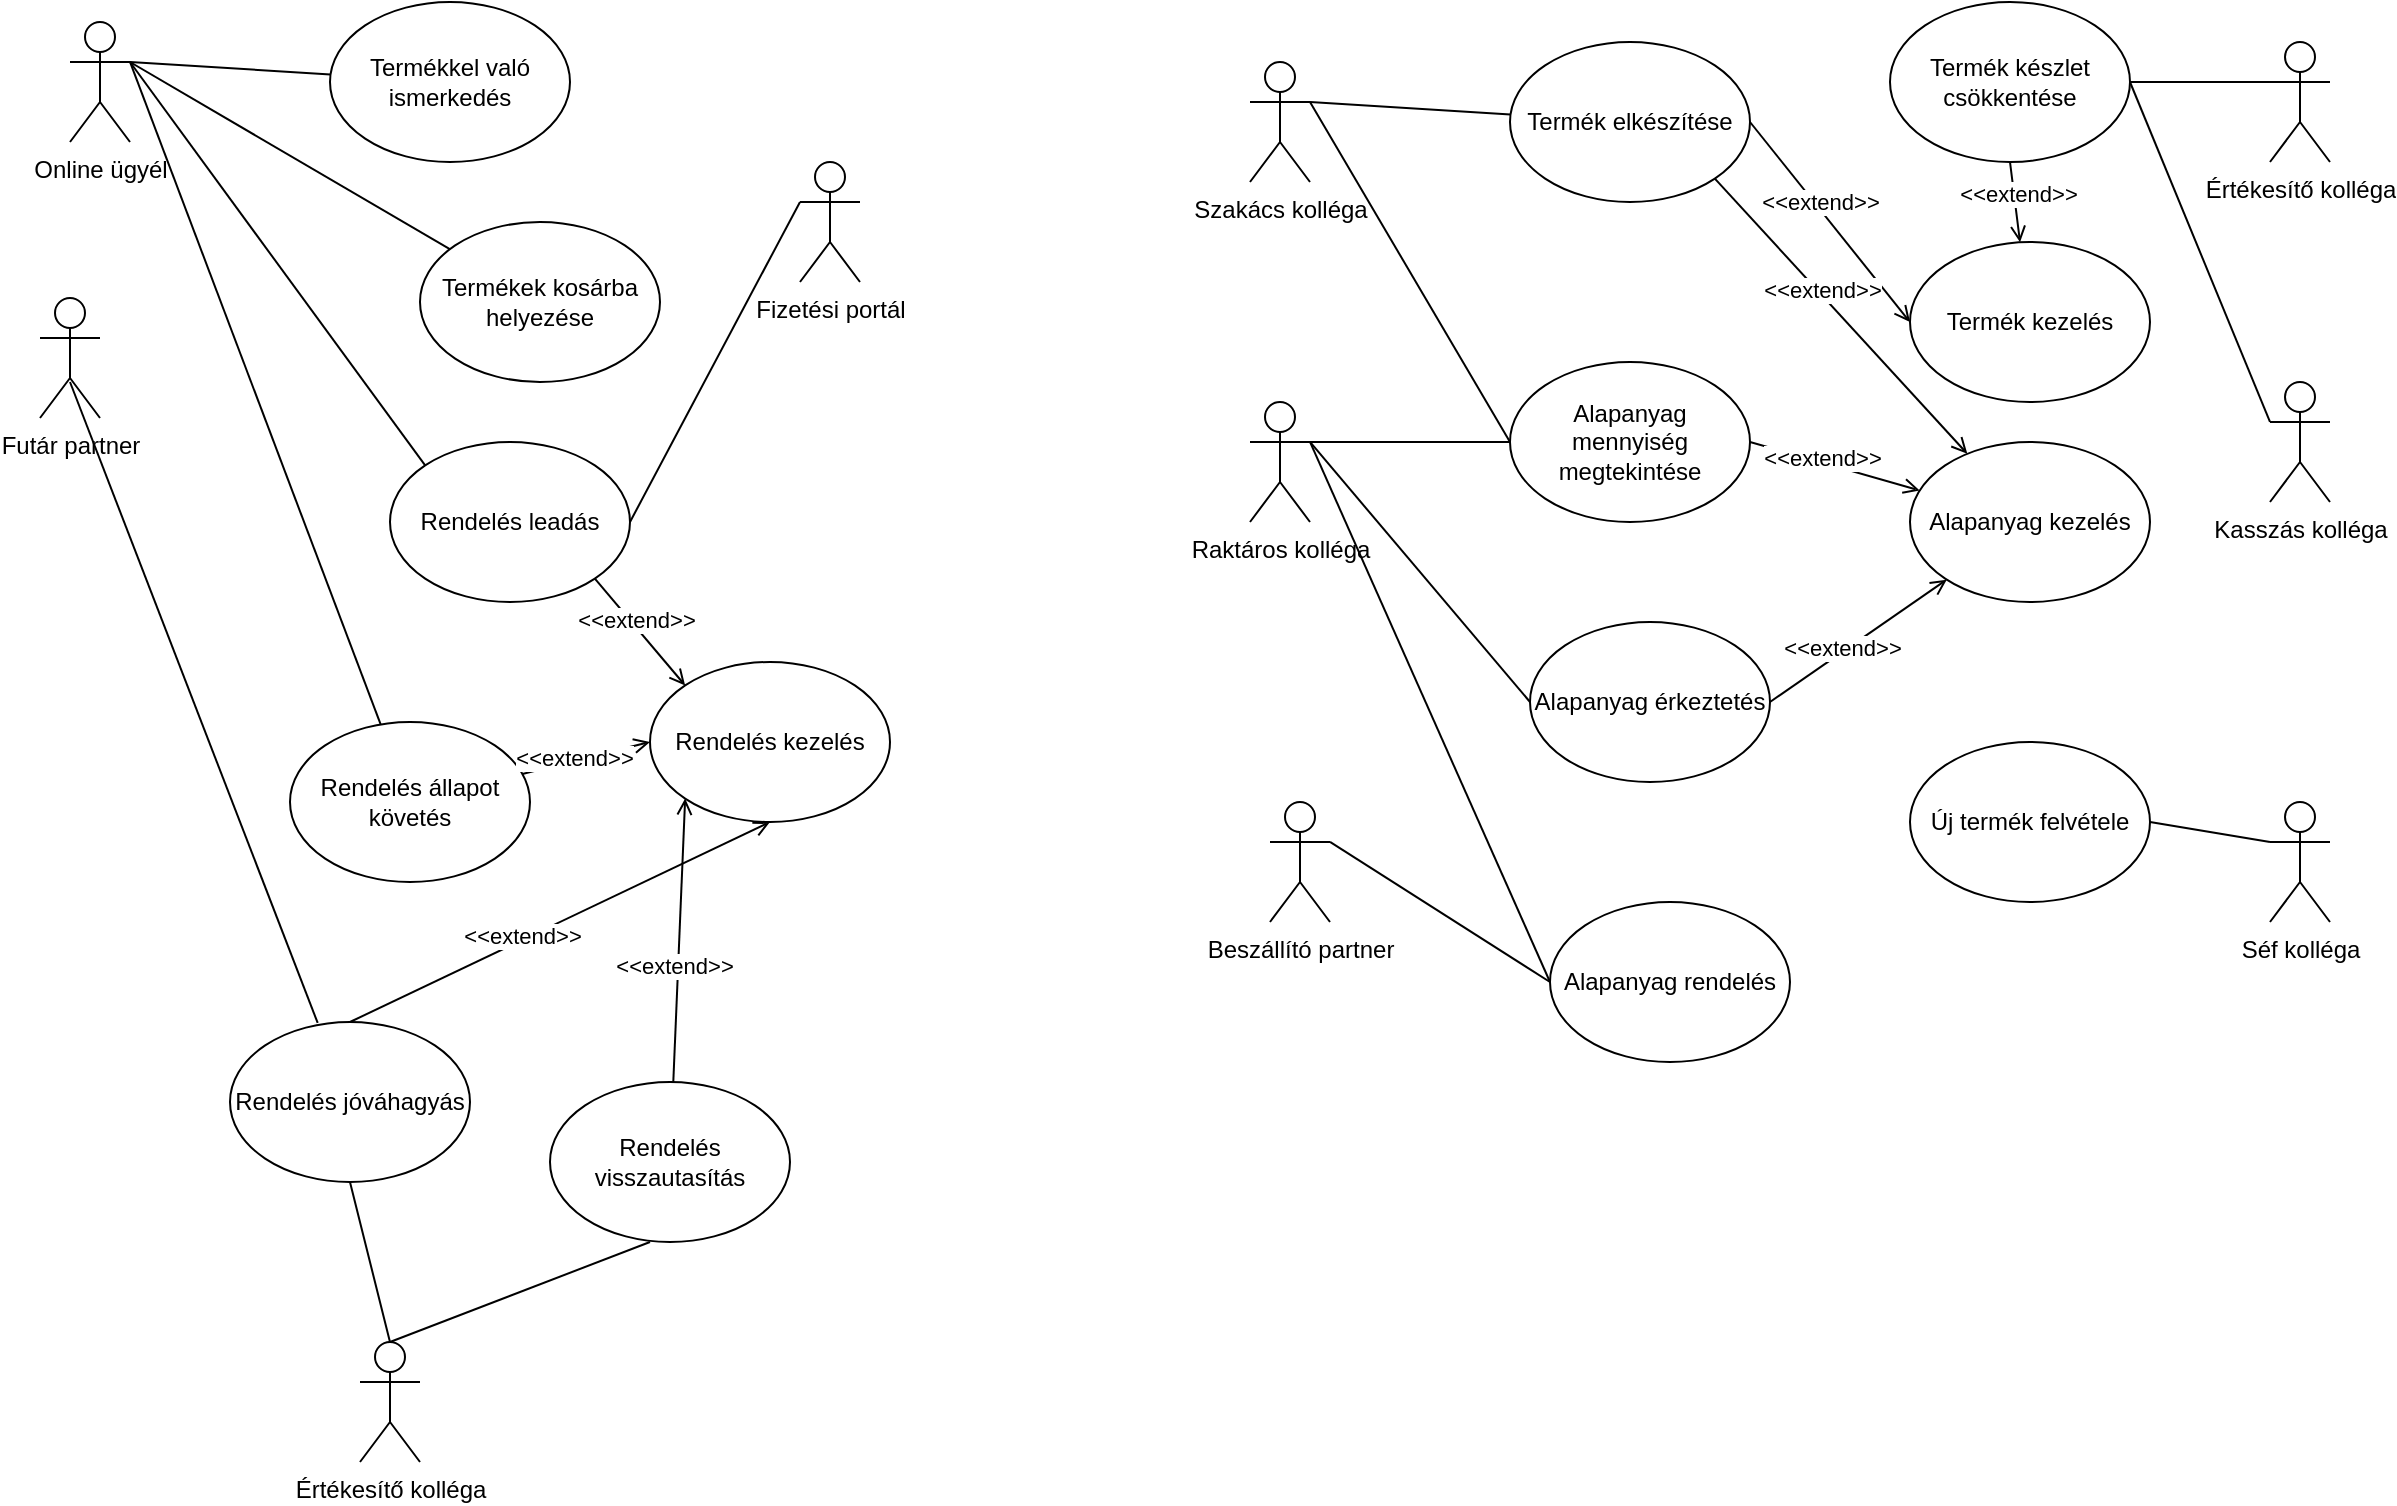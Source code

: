 <mxfile version="24.7.5">
  <diagram id="R2lEEEUBdFMjLlhIrx00" name="Page-1">
    <mxGraphModel dx="1434" dy="870" grid="1" gridSize="10" guides="1" tooltips="1" connect="1" arrows="1" fold="1" page="1" pageScale="1" pageWidth="850" pageHeight="1100" math="0" shadow="0" extFonts="Permanent Marker^https://fonts.googleapis.com/css?family=Permanent+Marker">
      <root>
        <mxCell id="0" />
        <mxCell id="1" parent="0" />
        <mxCell id="bfXqBP-PmVPfRqsf9zdF-1" value="Online ügyél" style="shape=umlActor;verticalLabelPosition=bottom;verticalAlign=top;html=1;outlineConnect=0;" vertex="1" parent="1">
          <mxGeometry x="60" y="20" width="30" height="60" as="geometry" />
        </mxCell>
        <mxCell id="bfXqBP-PmVPfRqsf9zdF-2" value="Futár partner" style="shape=umlActor;verticalLabelPosition=bottom;verticalAlign=top;html=1;outlineConnect=0;" vertex="1" parent="1">
          <mxGeometry x="45" y="158" width="30" height="60" as="geometry" />
        </mxCell>
        <mxCell id="bfXqBP-PmVPfRqsf9zdF-3" value="Értékesítő kolléga" style="shape=umlActor;verticalLabelPosition=bottom;verticalAlign=top;html=1;outlineConnect=0;" vertex="1" parent="1">
          <mxGeometry x="205" y="680" width="30" height="60" as="geometry" />
        </mxCell>
        <mxCell id="bfXqBP-PmVPfRqsf9zdF-4" value="Fizetési portál" style="shape=umlActor;verticalLabelPosition=bottom;verticalAlign=top;html=1;outlineConnect=0;" vertex="1" parent="1">
          <mxGeometry x="425" y="90" width="30" height="60" as="geometry" />
        </mxCell>
        <mxCell id="bfXqBP-PmVPfRqsf9zdF-5" value="Szakács kolléga" style="shape=umlActor;verticalLabelPosition=bottom;verticalAlign=top;html=1;outlineConnect=0;" vertex="1" parent="1">
          <mxGeometry x="650" y="40" width="30" height="60" as="geometry" />
        </mxCell>
        <mxCell id="bfXqBP-PmVPfRqsf9zdF-6" value="Raktáros kolléga" style="shape=umlActor;verticalLabelPosition=bottom;verticalAlign=top;html=1;outlineConnect=0;" vertex="1" parent="1">
          <mxGeometry x="650" y="210" width="30" height="60" as="geometry" />
        </mxCell>
        <mxCell id="bfXqBP-PmVPfRqsf9zdF-7" value="Beszállító partner" style="shape=umlActor;verticalLabelPosition=bottom;verticalAlign=top;html=1;outlineConnect=0;" vertex="1" parent="1">
          <mxGeometry x="660" y="410" width="30" height="60" as="geometry" />
        </mxCell>
        <mxCell id="bfXqBP-PmVPfRqsf9zdF-8" value="Értékesítő kolléga" style="shape=umlActor;verticalLabelPosition=bottom;verticalAlign=top;html=1;outlineConnect=0;" vertex="1" parent="1">
          <mxGeometry x="1160" y="30" width="30" height="60" as="geometry" />
        </mxCell>
        <mxCell id="bfXqBP-PmVPfRqsf9zdF-9" value="Kasszás kolléga" style="shape=umlActor;verticalLabelPosition=bottom;verticalAlign=top;html=1;outlineConnect=0;" vertex="1" parent="1">
          <mxGeometry x="1160" y="200" width="30" height="60" as="geometry" />
        </mxCell>
        <mxCell id="bfXqBP-PmVPfRqsf9zdF-10" value="Séf kolléga" style="shape=umlActor;verticalLabelPosition=bottom;verticalAlign=top;html=1;outlineConnect=0;" vertex="1" parent="1">
          <mxGeometry x="1160" y="410" width="30" height="60" as="geometry" />
        </mxCell>
        <mxCell id="bfXqBP-PmVPfRqsf9zdF-15" value="Termékkel való ismerkedés" style="ellipse;whiteSpace=wrap;html=1;" vertex="1" parent="1">
          <mxGeometry x="190" y="10" width="120" height="80" as="geometry" />
        </mxCell>
        <mxCell id="bfXqBP-PmVPfRqsf9zdF-16" value="Termékek kosárba helyezése" style="ellipse;whiteSpace=wrap;html=1;" vertex="1" parent="1">
          <mxGeometry x="235" y="120" width="120" height="80" as="geometry" />
        </mxCell>
        <mxCell id="bfXqBP-PmVPfRqsf9zdF-17" value="Rendelés leadás" style="ellipse;whiteSpace=wrap;html=1;" vertex="1" parent="1">
          <mxGeometry x="220" y="230" width="120" height="80" as="geometry" />
        </mxCell>
        <mxCell id="bfXqBP-PmVPfRqsf9zdF-18" value="Rendelés állapot követés" style="ellipse;whiteSpace=wrap;html=1;" vertex="1" parent="1">
          <mxGeometry x="170" y="370" width="120" height="80" as="geometry" />
        </mxCell>
        <mxCell id="bfXqBP-PmVPfRqsf9zdF-19" value="Rendelés kezelés" style="ellipse;whiteSpace=wrap;html=1;" vertex="1" parent="1">
          <mxGeometry x="350" y="340" width="120" height="80" as="geometry" />
        </mxCell>
        <mxCell id="bfXqBP-PmVPfRqsf9zdF-20" value="Rendelés jóváhagyás" style="ellipse;whiteSpace=wrap;html=1;" vertex="1" parent="1">
          <mxGeometry x="140" y="520" width="120" height="80" as="geometry" />
        </mxCell>
        <mxCell id="bfXqBP-PmVPfRqsf9zdF-22" value="Rendelés visszautasítás" style="ellipse;whiteSpace=wrap;html=1;" vertex="1" parent="1">
          <mxGeometry x="300" y="550" width="120" height="80" as="geometry" />
        </mxCell>
        <mxCell id="bfXqBP-PmVPfRqsf9zdF-23" value="Termék elkészítése" style="ellipse;whiteSpace=wrap;html=1;" vertex="1" parent="1">
          <mxGeometry x="780" y="30" width="120" height="80" as="geometry" />
        </mxCell>
        <mxCell id="bfXqBP-PmVPfRqsf9zdF-24" value="Termék készlet csökkentése" style="ellipse;whiteSpace=wrap;html=1;" vertex="1" parent="1">
          <mxGeometry x="970" y="10" width="120" height="80" as="geometry" />
        </mxCell>
        <mxCell id="bfXqBP-PmVPfRqsf9zdF-25" value="Termék kezelés" style="ellipse;whiteSpace=wrap;html=1;" vertex="1" parent="1">
          <mxGeometry x="980" y="130" width="120" height="80" as="geometry" />
        </mxCell>
        <mxCell id="bfXqBP-PmVPfRqsf9zdF-26" value="Alapanyag mennyiség megtekintése" style="ellipse;whiteSpace=wrap;html=1;" vertex="1" parent="1">
          <mxGeometry x="780" y="190" width="120" height="80" as="geometry" />
        </mxCell>
        <mxCell id="bfXqBP-PmVPfRqsf9zdF-27" value="Alapanyag kezelés" style="ellipse;whiteSpace=wrap;html=1;" vertex="1" parent="1">
          <mxGeometry x="980" y="230" width="120" height="80" as="geometry" />
        </mxCell>
        <mxCell id="bfXqBP-PmVPfRqsf9zdF-28" value="Alapanyag érkeztetés" style="ellipse;whiteSpace=wrap;html=1;" vertex="1" parent="1">
          <mxGeometry x="790" y="320" width="120" height="80" as="geometry" />
        </mxCell>
        <mxCell id="bfXqBP-PmVPfRqsf9zdF-29" value="Új termék felvétele" style="ellipse;whiteSpace=wrap;html=1;" vertex="1" parent="1">
          <mxGeometry x="980" y="380" width="120" height="80" as="geometry" />
        </mxCell>
        <mxCell id="bfXqBP-PmVPfRqsf9zdF-30" value="Alapanyag rendelés" style="ellipse;whiteSpace=wrap;html=1;" vertex="1" parent="1">
          <mxGeometry x="800" y="460" width="120" height="80" as="geometry" />
        </mxCell>
        <mxCell id="bfXqBP-PmVPfRqsf9zdF-33" value="" style="endArrow=open;html=1;rounded=0;exitX=1;exitY=1;exitDx=0;exitDy=0;entryX=0;entryY=0;entryDx=0;entryDy=0;endFill=0;" edge="1" parent="1" source="bfXqBP-PmVPfRqsf9zdF-17" target="bfXqBP-PmVPfRqsf9zdF-19">
          <mxGeometry width="50" height="50" relative="1" as="geometry">
            <mxPoint x="380" y="400" as="sourcePoint" />
            <mxPoint x="430" y="350" as="targetPoint" />
          </mxGeometry>
        </mxCell>
        <mxCell id="bfXqBP-PmVPfRqsf9zdF-34" value="&amp;lt;&amp;lt;extend&amp;gt;&amp;gt;" style="edgeLabel;html=1;align=center;verticalAlign=middle;resizable=0;points=[];" vertex="1" connectable="0" parent="bfXqBP-PmVPfRqsf9zdF-33">
          <mxGeometry x="-0.175" y="2" relative="1" as="geometry">
            <mxPoint as="offset" />
          </mxGeometry>
        </mxCell>
        <mxCell id="bfXqBP-PmVPfRqsf9zdF-35" value="" style="endArrow=open;html=1;rounded=0;entryX=0;entryY=0.5;entryDx=0;entryDy=0;endFill=0;" edge="1" parent="1" source="bfXqBP-PmVPfRqsf9zdF-18" target="bfXqBP-PmVPfRqsf9zdF-19">
          <mxGeometry width="50" height="50" relative="1" as="geometry">
            <mxPoint x="272" y="328" as="sourcePoint" />
            <mxPoint x="378" y="362" as="targetPoint" />
          </mxGeometry>
        </mxCell>
        <mxCell id="bfXqBP-PmVPfRqsf9zdF-36" value="&amp;lt;&amp;lt;extend&amp;gt;&amp;gt;" style="edgeLabel;html=1;align=center;verticalAlign=middle;resizable=0;points=[];" vertex="1" connectable="0" parent="bfXqBP-PmVPfRqsf9zdF-35">
          <mxGeometry x="-0.175" y="2" relative="1" as="geometry">
            <mxPoint as="offset" />
          </mxGeometry>
        </mxCell>
        <mxCell id="bfXqBP-PmVPfRqsf9zdF-37" value="" style="endArrow=open;html=1;rounded=0;entryX=0;entryY=1;entryDx=0;entryDy=0;endFill=0;" edge="1" parent="1" source="bfXqBP-PmVPfRqsf9zdF-22" target="bfXqBP-PmVPfRqsf9zdF-19">
          <mxGeometry width="50" height="50" relative="1" as="geometry">
            <mxPoint x="282" y="338" as="sourcePoint" />
            <mxPoint x="388" y="372" as="targetPoint" />
          </mxGeometry>
        </mxCell>
        <mxCell id="bfXqBP-PmVPfRqsf9zdF-38" value="&amp;lt;&amp;lt;extend&amp;gt;&amp;gt;" style="edgeLabel;html=1;align=center;verticalAlign=middle;resizable=0;points=[];" vertex="1" connectable="0" parent="bfXqBP-PmVPfRqsf9zdF-37">
          <mxGeometry x="-0.175" y="2" relative="1" as="geometry">
            <mxPoint as="offset" />
          </mxGeometry>
        </mxCell>
        <mxCell id="bfXqBP-PmVPfRqsf9zdF-39" value="" style="endArrow=open;html=1;rounded=0;exitX=0.5;exitY=0;exitDx=0;exitDy=0;entryX=0.5;entryY=1;entryDx=0;entryDy=0;endFill=0;" edge="1" parent="1" source="bfXqBP-PmVPfRqsf9zdF-20" target="bfXqBP-PmVPfRqsf9zdF-19">
          <mxGeometry width="50" height="50" relative="1" as="geometry">
            <mxPoint x="292" y="348" as="sourcePoint" />
            <mxPoint x="398" y="382" as="targetPoint" />
          </mxGeometry>
        </mxCell>
        <mxCell id="bfXqBP-PmVPfRqsf9zdF-40" value="&amp;lt;&amp;lt;extend&amp;gt;&amp;gt;" style="edgeLabel;html=1;align=center;verticalAlign=middle;resizable=0;points=[];" vertex="1" connectable="0" parent="bfXqBP-PmVPfRqsf9zdF-39">
          <mxGeometry x="-0.175" y="2" relative="1" as="geometry">
            <mxPoint as="offset" />
          </mxGeometry>
        </mxCell>
        <mxCell id="bfXqBP-PmVPfRqsf9zdF-41" value="" style="endArrow=open;html=1;rounded=0;exitX=0.5;exitY=1;exitDx=0;exitDy=0;endFill=0;" edge="1" parent="1" source="bfXqBP-PmVPfRqsf9zdF-24" target="bfXqBP-PmVPfRqsf9zdF-25">
          <mxGeometry width="50" height="50" relative="1" as="geometry">
            <mxPoint x="302" y="358" as="sourcePoint" />
            <mxPoint x="408" y="392" as="targetPoint" />
          </mxGeometry>
        </mxCell>
        <mxCell id="bfXqBP-PmVPfRqsf9zdF-42" value="&amp;lt;&amp;lt;extend&amp;gt;&amp;gt;" style="edgeLabel;html=1;align=center;verticalAlign=middle;resizable=0;points=[];" vertex="1" connectable="0" parent="bfXqBP-PmVPfRqsf9zdF-41">
          <mxGeometry x="-0.175" y="2" relative="1" as="geometry">
            <mxPoint as="offset" />
          </mxGeometry>
        </mxCell>
        <mxCell id="bfXqBP-PmVPfRqsf9zdF-43" value="" style="endArrow=open;html=1;rounded=0;exitX=1;exitY=0.5;exitDx=0;exitDy=0;entryX=0;entryY=0.5;entryDx=0;entryDy=0;endFill=0;" edge="1" parent="1" source="bfXqBP-PmVPfRqsf9zdF-23" target="bfXqBP-PmVPfRqsf9zdF-25">
          <mxGeometry width="50" height="50" relative="1" as="geometry">
            <mxPoint x="312" y="368" as="sourcePoint" />
            <mxPoint x="418" y="402" as="targetPoint" />
          </mxGeometry>
        </mxCell>
        <mxCell id="bfXqBP-PmVPfRqsf9zdF-44" value="&amp;lt;&amp;lt;extend&amp;gt;&amp;gt;" style="edgeLabel;html=1;align=center;verticalAlign=middle;resizable=0;points=[];" vertex="1" connectable="0" parent="bfXqBP-PmVPfRqsf9zdF-43">
          <mxGeometry x="-0.175" y="2" relative="1" as="geometry">
            <mxPoint as="offset" />
          </mxGeometry>
        </mxCell>
        <mxCell id="bfXqBP-PmVPfRqsf9zdF-45" value="" style="endArrow=open;html=1;rounded=0;exitX=1;exitY=1;exitDx=0;exitDy=0;endFill=0;" edge="1" parent="1" source="bfXqBP-PmVPfRqsf9zdF-23" target="bfXqBP-PmVPfRqsf9zdF-27">
          <mxGeometry width="50" height="50" relative="1" as="geometry">
            <mxPoint x="322" y="378" as="sourcePoint" />
            <mxPoint x="428" y="412" as="targetPoint" />
          </mxGeometry>
        </mxCell>
        <mxCell id="bfXqBP-PmVPfRqsf9zdF-46" value="&amp;lt;&amp;lt;extend&amp;gt;&amp;gt;" style="edgeLabel;html=1;align=center;verticalAlign=middle;resizable=0;points=[];" vertex="1" connectable="0" parent="bfXqBP-PmVPfRqsf9zdF-45">
          <mxGeometry x="-0.175" y="2" relative="1" as="geometry">
            <mxPoint as="offset" />
          </mxGeometry>
        </mxCell>
        <mxCell id="bfXqBP-PmVPfRqsf9zdF-47" value="" style="endArrow=open;html=1;rounded=0;exitX=1;exitY=0.5;exitDx=0;exitDy=0;endFill=0;" edge="1" parent="1" source="bfXqBP-PmVPfRqsf9zdF-26" target="bfXqBP-PmVPfRqsf9zdF-27">
          <mxGeometry width="50" height="50" relative="1" as="geometry">
            <mxPoint x="332" y="388" as="sourcePoint" />
            <mxPoint x="438" y="422" as="targetPoint" />
          </mxGeometry>
        </mxCell>
        <mxCell id="bfXqBP-PmVPfRqsf9zdF-48" value="&amp;lt;&amp;lt;extend&amp;gt;&amp;gt;" style="edgeLabel;html=1;align=center;verticalAlign=middle;resizable=0;points=[];" vertex="1" connectable="0" parent="bfXqBP-PmVPfRqsf9zdF-47">
          <mxGeometry x="-0.175" y="2" relative="1" as="geometry">
            <mxPoint as="offset" />
          </mxGeometry>
        </mxCell>
        <mxCell id="bfXqBP-PmVPfRqsf9zdF-49" value="" style="endArrow=open;html=1;rounded=0;exitX=1;exitY=0.5;exitDx=0;exitDy=0;endFill=0;" edge="1" parent="1" source="bfXqBP-PmVPfRqsf9zdF-28" target="bfXqBP-PmVPfRqsf9zdF-27">
          <mxGeometry width="50" height="50" relative="1" as="geometry">
            <mxPoint x="342" y="398" as="sourcePoint" />
            <mxPoint x="448" y="432" as="targetPoint" />
          </mxGeometry>
        </mxCell>
        <mxCell id="bfXqBP-PmVPfRqsf9zdF-50" value="&amp;lt;&amp;lt;extend&amp;gt;&amp;gt;" style="edgeLabel;html=1;align=center;verticalAlign=middle;resizable=0;points=[];" vertex="1" connectable="0" parent="bfXqBP-PmVPfRqsf9zdF-49">
          <mxGeometry x="-0.175" y="2" relative="1" as="geometry">
            <mxPoint as="offset" />
          </mxGeometry>
        </mxCell>
        <mxCell id="bfXqBP-PmVPfRqsf9zdF-52" value="" style="endArrow=none;html=1;rounded=0;exitX=1;exitY=0.333;exitDx=0;exitDy=0;exitPerimeter=0;" edge="1" parent="1" source="bfXqBP-PmVPfRqsf9zdF-1" target="bfXqBP-PmVPfRqsf9zdF-15">
          <mxGeometry width="50" height="50" relative="1" as="geometry">
            <mxPoint x="210" y="340" as="sourcePoint" />
            <mxPoint x="260" y="290" as="targetPoint" />
          </mxGeometry>
        </mxCell>
        <mxCell id="bfXqBP-PmVPfRqsf9zdF-53" value="" style="endArrow=none;html=1;rounded=0;" edge="1" parent="1" target="bfXqBP-PmVPfRqsf9zdF-16">
          <mxGeometry width="50" height="50" relative="1" as="geometry">
            <mxPoint x="90" y="40" as="sourcePoint" />
            <mxPoint x="200" y="60" as="targetPoint" />
          </mxGeometry>
        </mxCell>
        <mxCell id="bfXqBP-PmVPfRqsf9zdF-54" value="" style="endArrow=none;html=1;rounded=0;entryX=0;entryY=0;entryDx=0;entryDy=0;" edge="1" parent="1" target="bfXqBP-PmVPfRqsf9zdF-17">
          <mxGeometry width="50" height="50" relative="1" as="geometry">
            <mxPoint x="90" y="40" as="sourcePoint" />
            <mxPoint x="209" y="151" as="targetPoint" />
          </mxGeometry>
        </mxCell>
        <mxCell id="bfXqBP-PmVPfRqsf9zdF-55" value="" style="endArrow=none;html=1;rounded=0;exitX=1;exitY=0.333;exitDx=0;exitDy=0;exitPerimeter=0;" edge="1" parent="1" source="bfXqBP-PmVPfRqsf9zdF-1" target="bfXqBP-PmVPfRqsf9zdF-18">
          <mxGeometry width="50" height="50" relative="1" as="geometry">
            <mxPoint x="90" y="60" as="sourcePoint" />
            <mxPoint x="188" y="272" as="targetPoint" />
          </mxGeometry>
        </mxCell>
        <mxCell id="bfXqBP-PmVPfRqsf9zdF-56" value="" style="endArrow=none;html=1;rounded=0;" edge="1" parent="1">
          <mxGeometry width="50" height="50" relative="1" as="geometry">
            <mxPoint x="60" y="200" as="sourcePoint" />
            <mxPoint x="183.845" y="520.477" as="targetPoint" />
          </mxGeometry>
        </mxCell>
        <mxCell id="bfXqBP-PmVPfRqsf9zdF-57" value="" style="endArrow=none;html=1;rounded=0;exitX=0.5;exitY=0;exitDx=0;exitDy=0;exitPerimeter=0;entryX=0.5;entryY=1;entryDx=0;entryDy=0;" edge="1" parent="1" source="bfXqBP-PmVPfRqsf9zdF-3" target="bfXqBP-PmVPfRqsf9zdF-20">
          <mxGeometry width="50" height="50" relative="1" as="geometry">
            <mxPoint x="120" y="70" as="sourcePoint" />
            <mxPoint x="208" y="292" as="targetPoint" />
          </mxGeometry>
        </mxCell>
        <mxCell id="bfXqBP-PmVPfRqsf9zdF-58" value="" style="endArrow=none;html=1;rounded=0;exitX=0.5;exitY=0;exitDx=0;exitDy=0;exitPerimeter=0;" edge="1" parent="1" source="bfXqBP-PmVPfRqsf9zdF-3">
          <mxGeometry width="50" height="50" relative="1" as="geometry">
            <mxPoint x="130" y="80" as="sourcePoint" />
            <mxPoint x="350" y="630" as="targetPoint" />
          </mxGeometry>
        </mxCell>
        <mxCell id="bfXqBP-PmVPfRqsf9zdF-59" value="" style="endArrow=none;html=1;rounded=0;exitX=0;exitY=0.333;exitDx=0;exitDy=0;exitPerimeter=0;entryX=1;entryY=0.5;entryDx=0;entryDy=0;" edge="1" parent="1" source="bfXqBP-PmVPfRqsf9zdF-4" target="bfXqBP-PmVPfRqsf9zdF-17">
          <mxGeometry width="50" height="50" relative="1" as="geometry">
            <mxPoint x="140" y="90" as="sourcePoint" />
            <mxPoint x="228" y="312" as="targetPoint" />
          </mxGeometry>
        </mxCell>
        <mxCell id="bfXqBP-PmVPfRqsf9zdF-60" value="" style="endArrow=none;html=1;rounded=0;exitX=1;exitY=0.333;exitDx=0;exitDy=0;exitPerimeter=0;" edge="1" parent="1" source="bfXqBP-PmVPfRqsf9zdF-5" target="bfXqBP-PmVPfRqsf9zdF-23">
          <mxGeometry width="50" height="50" relative="1" as="geometry">
            <mxPoint x="150" y="100" as="sourcePoint" />
            <mxPoint x="238" y="322" as="targetPoint" />
          </mxGeometry>
        </mxCell>
        <mxCell id="bfXqBP-PmVPfRqsf9zdF-61" value="" style="endArrow=none;html=1;rounded=0;entryX=0;entryY=0.5;entryDx=0;entryDy=0;" edge="1" parent="1" target="bfXqBP-PmVPfRqsf9zdF-26">
          <mxGeometry width="50" height="50" relative="1" as="geometry">
            <mxPoint x="680" y="60" as="sourcePoint" />
            <mxPoint x="790" y="76" as="targetPoint" />
          </mxGeometry>
        </mxCell>
        <mxCell id="bfXqBP-PmVPfRqsf9zdF-62" value="" style="endArrow=none;html=1;rounded=0;exitX=1;exitY=0.333;exitDx=0;exitDy=0;exitPerimeter=0;entryX=0;entryY=0.5;entryDx=0;entryDy=0;" edge="1" parent="1" source="bfXqBP-PmVPfRqsf9zdF-6" target="bfXqBP-PmVPfRqsf9zdF-26">
          <mxGeometry width="50" height="50" relative="1" as="geometry">
            <mxPoint x="700" y="80" as="sourcePoint" />
            <mxPoint x="800" y="86" as="targetPoint" />
          </mxGeometry>
        </mxCell>
        <mxCell id="bfXqBP-PmVPfRqsf9zdF-63" value="" style="endArrow=none;html=1;rounded=0;exitX=1;exitY=0.333;exitDx=0;exitDy=0;exitPerimeter=0;entryX=0;entryY=0.5;entryDx=0;entryDy=0;" edge="1" parent="1" source="bfXqBP-PmVPfRqsf9zdF-6" target="bfXqBP-PmVPfRqsf9zdF-28">
          <mxGeometry width="50" height="50" relative="1" as="geometry">
            <mxPoint x="710" y="90" as="sourcePoint" />
            <mxPoint x="810" y="96" as="targetPoint" />
          </mxGeometry>
        </mxCell>
        <mxCell id="bfXqBP-PmVPfRqsf9zdF-64" value="" style="endArrow=none;html=1;rounded=0;exitX=1;exitY=0.333;exitDx=0;exitDy=0;exitPerimeter=0;entryX=0;entryY=0.5;entryDx=0;entryDy=0;" edge="1" parent="1" source="bfXqBP-PmVPfRqsf9zdF-6" target="bfXqBP-PmVPfRqsf9zdF-30">
          <mxGeometry width="50" height="50" relative="1" as="geometry">
            <mxPoint x="720" y="100" as="sourcePoint" />
            <mxPoint x="820" y="106" as="targetPoint" />
          </mxGeometry>
        </mxCell>
        <mxCell id="bfXqBP-PmVPfRqsf9zdF-65" value="" style="endArrow=none;html=1;rounded=0;exitX=1;exitY=0.333;exitDx=0;exitDy=0;exitPerimeter=0;entryX=0;entryY=0.5;entryDx=0;entryDy=0;" edge="1" parent="1" source="bfXqBP-PmVPfRqsf9zdF-7" target="bfXqBP-PmVPfRqsf9zdF-30">
          <mxGeometry width="50" height="50" relative="1" as="geometry">
            <mxPoint x="730" y="110" as="sourcePoint" />
            <mxPoint x="830" y="116" as="targetPoint" />
          </mxGeometry>
        </mxCell>
        <mxCell id="bfXqBP-PmVPfRqsf9zdF-66" value="" style="endArrow=none;html=1;rounded=0;entryX=0;entryY=0.333;entryDx=0;entryDy=0;entryPerimeter=0;exitX=1;exitY=0.5;exitDx=0;exitDy=0;" edge="1" parent="1" source="bfXqBP-PmVPfRqsf9zdF-29" target="bfXqBP-PmVPfRqsf9zdF-10">
          <mxGeometry width="50" height="50" relative="1" as="geometry">
            <mxPoint x="1110" y="430" as="sourcePoint" />
            <mxPoint x="840" y="126" as="targetPoint" />
          </mxGeometry>
        </mxCell>
        <mxCell id="bfXqBP-PmVPfRqsf9zdF-67" value="" style="endArrow=none;html=1;rounded=0;exitX=1;exitY=0.5;exitDx=0;exitDy=0;entryX=0;entryY=0.333;entryDx=0;entryDy=0;entryPerimeter=0;" edge="1" parent="1" source="bfXqBP-PmVPfRqsf9zdF-24" target="bfXqBP-PmVPfRqsf9zdF-9">
          <mxGeometry width="50" height="50" relative="1" as="geometry">
            <mxPoint x="750" y="130" as="sourcePoint" />
            <mxPoint x="850" y="136" as="targetPoint" />
          </mxGeometry>
        </mxCell>
        <mxCell id="bfXqBP-PmVPfRqsf9zdF-68" value="" style="endArrow=none;html=1;rounded=0;exitX=1;exitY=0.5;exitDx=0;exitDy=0;entryX=0;entryY=0.333;entryDx=0;entryDy=0;entryPerimeter=0;" edge="1" parent="1" source="bfXqBP-PmVPfRqsf9zdF-24" target="bfXqBP-PmVPfRqsf9zdF-8">
          <mxGeometry width="50" height="50" relative="1" as="geometry">
            <mxPoint x="760" y="140" as="sourcePoint" />
            <mxPoint x="860" y="146" as="targetPoint" />
          </mxGeometry>
        </mxCell>
      </root>
    </mxGraphModel>
  </diagram>
</mxfile>
